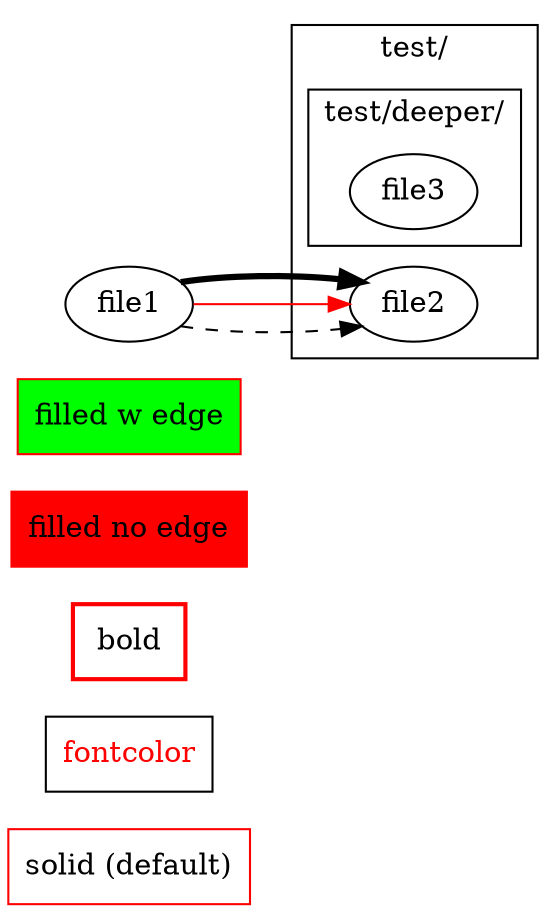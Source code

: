 digraph G {
    splines=line;
    rankdir=LR;


    a0 [label="solid (default)", shape=box, style=solid;  color=red];
    a1 [label="fontcolor",       shape=box, style=solid;  fontcolor=red];
    a2 [label="bold",            shape=box, style=bold;   color=red];
    a3 [label="filled no edge",  shape=box, style=filled; color=red];
    a4 [label="filled w edge",   shape=box, style=filled; color=red, fillcolor=green];

    file1;


    subgraph cluster1 {
        label="test/";
        file2;

        subgraph cluster2 {
            label="test/deeper/";
            file3;
        }

    }

    file1 -> file2 [style=dashed]
    file1 -> file2 [color=red]
    file1 -> file2 [penwidth=3]

}
